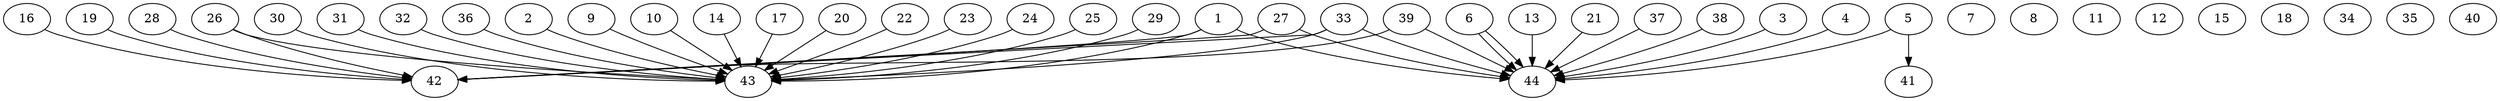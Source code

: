 // DAG (tier=3-complex, mode=compute, n=44, ccr=0.472, fat=0.864, density=0.783, regular=0.262, jump=0.262, mindata=1048576, maxdata=16777216)
// DAG automatically generated by daggen at Sun Aug 24 16:33:34 2025
// /home/ermia/Project/Environments/daggen/bin/daggen --dot --ccr 0.472 --fat 0.864 --regular 0.262 --density 0.783 --jump 0.262 --mindata 1048576 --maxdata 16777216 -n 44 
digraph G {
  1 [size="155474415747529376", alpha="0.05", expect_size="77737207873764688"]
  1 -> 42 [size ="82919175487488"]
  1 -> 43 [size ="82919175487488"]
  1 -> 44 [size ="82919175487488"]
  2 [size="1757487566150039808", alpha="0.17", expect_size="878743783075019904"]
  2 -> 43 [size ="638148958748672"]
  3 [size="2299633475419897856000", alpha="0.15", expect_size="1149816737709948928000"]
  3 -> 44 [size ="1393784835276800"]
  4 [size="1248408743702263552", alpha="0.14", expect_size="624204371851131776"]
  4 -> 44 [size ="981167033548800"]
  5 [size="714414612915846016", alpha="0.07", expect_size="357207306457923008"]
  5 -> 41 [size ="418829406568448"]
  5 -> 44 [size ="418829406568448"]
  6 [size="2003812228582496512", alpha="0.19", expect_size="1001906114291248256"]
  6 -> 44 [size ="1130523313307648"]
  6 -> 44 [size ="1130523313307648"]
  7 [size="930317482207345536", alpha="0.04", expect_size="465158741103672768"]
  8 [size="1712888911995761408", alpha="0.18", expect_size="856444455997880704"]
  9 [size="4418694583156736000000", alpha="0.10", expect_size="2209347291578368000000"]
  9 -> 43 [size ="2154199777280000"]
  10 [size="23807183973479680", alpha="0.09", expect_size="11903591986739840"]
  10 -> 43 [size ="1061305746194432"]
  11 [size="2549809369449292", alpha="0.16", expect_size="1274904684724646"]
  12 [size="2175150351028847360", alpha="0.19", expect_size="1087575175514423680"]
  13 [size="267402666443882944", alpha="0.03", expect_size="133701333221941472"]
  13 -> 44 [size ="518640529047552"]
  14 [size="2517983665350660096", alpha="0.11", expect_size="1258991832675330048"]
  14 -> 43 [size ="848957328588800"]
  15 [size="23477696600313244", alpha="0.15", expect_size="11738848300156622"]
  16 [size="100030841088586832", alpha="0.18", expect_size="50015420544293416"]
  16 -> 42 [size ="1848880375267328"]
  17 [size="42427380706304048", alpha="0.05", expect_size="21213690353152024"]
  17 -> 43 [size ="794337097023488"]
  18 [size="9634662357137358848", alpha="0.05", expect_size="4817331178568679424"]
  19 [size="4714879920764576768", alpha="0.09", expect_size="2357439960382288384"]
  19 -> 42 [size ="1806041540984832"]
  20 [size="2589753309846184448", alpha="0.04", expect_size="1294876654923092224"]
  20 -> 43 [size ="1334948187340800"]
  21 [size="1421369166903902208000", alpha="0.05", expect_size="710684583451951104000"]
  21 -> 44 [size ="1011333935923200"]
  22 [size="40189705618264128", alpha="0.15", expect_size="20094852809132064"]
  22 -> 43 [size ="1260460192038912"]
  23 [size="4477687287305117630464", alpha="0.18", expect_size="2238843643652558815232"]
  23 -> 43 [size ="2173330761187328"]
  24 [size="250493063063912054784", alpha="0.18", expect_size="125246531531956027392"]
  24 -> 43 [size ="317897507340288"]
  25 [size="31908619042559460", alpha="0.01", expect_size="15954309521279730"]
  25 -> 43 [size ="2234515799932928"]
  26 [size="2359010787328000000000", alpha="0.13", expect_size="1179505393664000000000"]
  26 -> 42 [size ="1417674752000000"]
  26 -> 43 [size ="1417674752000000"]
  27 [size="29625420496056076", alpha="0.08", expect_size="14812710248028038"]
  27 -> 42 [size ="985890289614848"]
  27 -> 44 [size ="985890289614848"]
  28 [size="4514508354676064256000", alpha="0.13", expect_size="2257254177338032128000"]
  28 -> 42 [size ="2185229028556800"]
  29 [size="13255917981031676", alpha="0.20", expect_size="6627958990515838"]
  29 -> 43 [size ="221020434726912"]
  30 [size="703790998452844672", alpha="0.07", expect_size="351895499226422336"]
  30 -> 43 [size ="351263237603328"]
  31 [size="43785717214936563712", alpha="0.10", expect_size="21892858607468281856"]
  31 -> 43 [size ="99382892429312"]
  32 [size="561590769351793836032", alpha="0.09", expect_size="280795384675896918016"]
  32 -> 43 [size ="544548577083392"]
  33 [size="1747445830115913", alpha="0.17", expect_size="873722915057956"]
  33 -> 42 [size ="46642036211712"]
  33 -> 43 [size ="46642036211712"]
  33 -> 44 [size ="46642036211712"]
  34 [size="17112030669150850", alpha="0.19", expect_size="8556015334575425"]
  35 [size="345457447278008960", alpha="0.04", expect_size="172728723639004480"]
  36 [size="340332402276573440", alpha="0.09", expect_size="170166201138286720"]
  36 -> 43 [size ="126025212100608"]
  37 [size="3356070700156152971264", alpha="0.05", expect_size="1678035350078076485632"]
  37 -> 44 [size ="1793263275081728"]
  38 [size="318855606250261248", alpha="0.10", expect_size="159427803125130624"]
  38 -> 44 [size ="363638237954048"]
  39 [size="30443773102782284", alpha="0.19", expect_size="15221886551391142"]
  39 -> 42 [size ="580958784847872"]
  39 -> 44 [size ="580958784847872"]
  40 [size="2259725578158473216000", alpha="0.17", expect_size="1129862789079236608000"]
  41 [size="5514543316048320512", alpha="0.05", expect_size="2757271658024160256"]
  42 [size="1364268095544600064", alpha="0.19", expect_size="682134047772300032"]
  43 [size="78122305522320720", alpha="0.02", expect_size="39061152761160360"]
  44 [size="914218452938861314048", alpha="0.09", expect_size="457109226469430657024"]
}